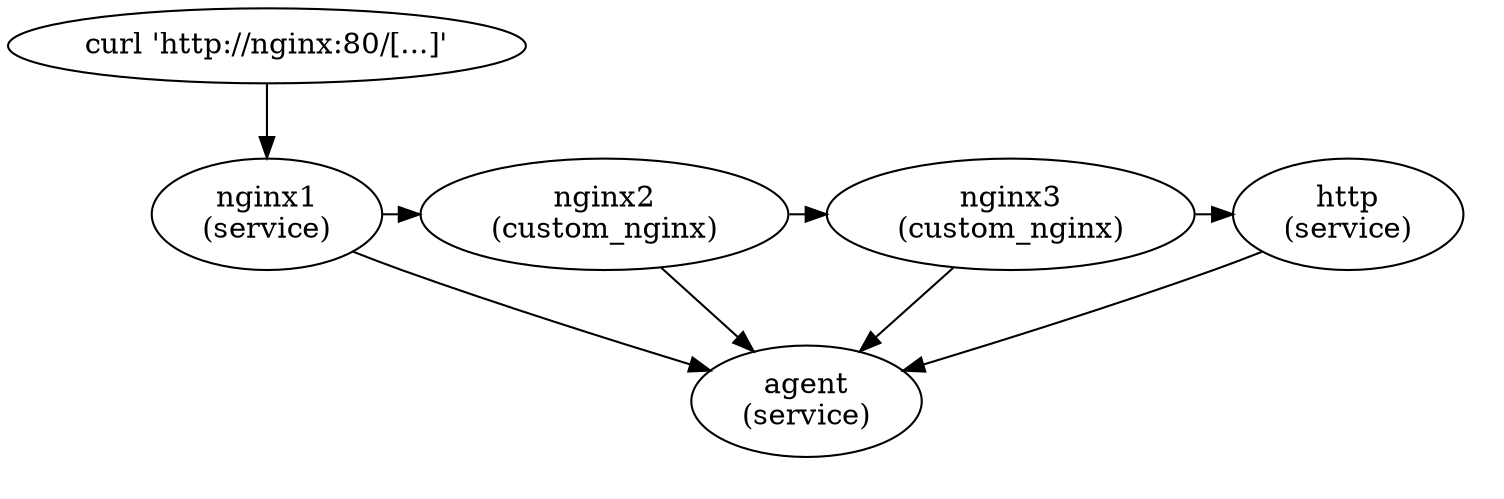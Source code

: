 digraph {
    rankdir="TB";

    curl [label="curl 'http://nginx:80/[...]'"];
    curl -> nginx1;

    subgraph cluster_docker_compose {
        graph[style=invis];
        rankdir="LR";

        nginx1 [label="nginx1\n(service)"];
        nginx2 [label="nginx2\n(custom_nginx)"];
        nginx3 [label="nginx3\n(custom_nginx)"];
        http [label="http\n(service)"];
        agent [label="agent\n(service)"];

        {
            rank=source;
            nginx1 -> nginx2 -> nginx3 -> http;
        }

        {
            nginx1 -> agent;
            nginx2 -> agent;
            nginx3 -> agent;
            http -> agent;
        }
     }
}
